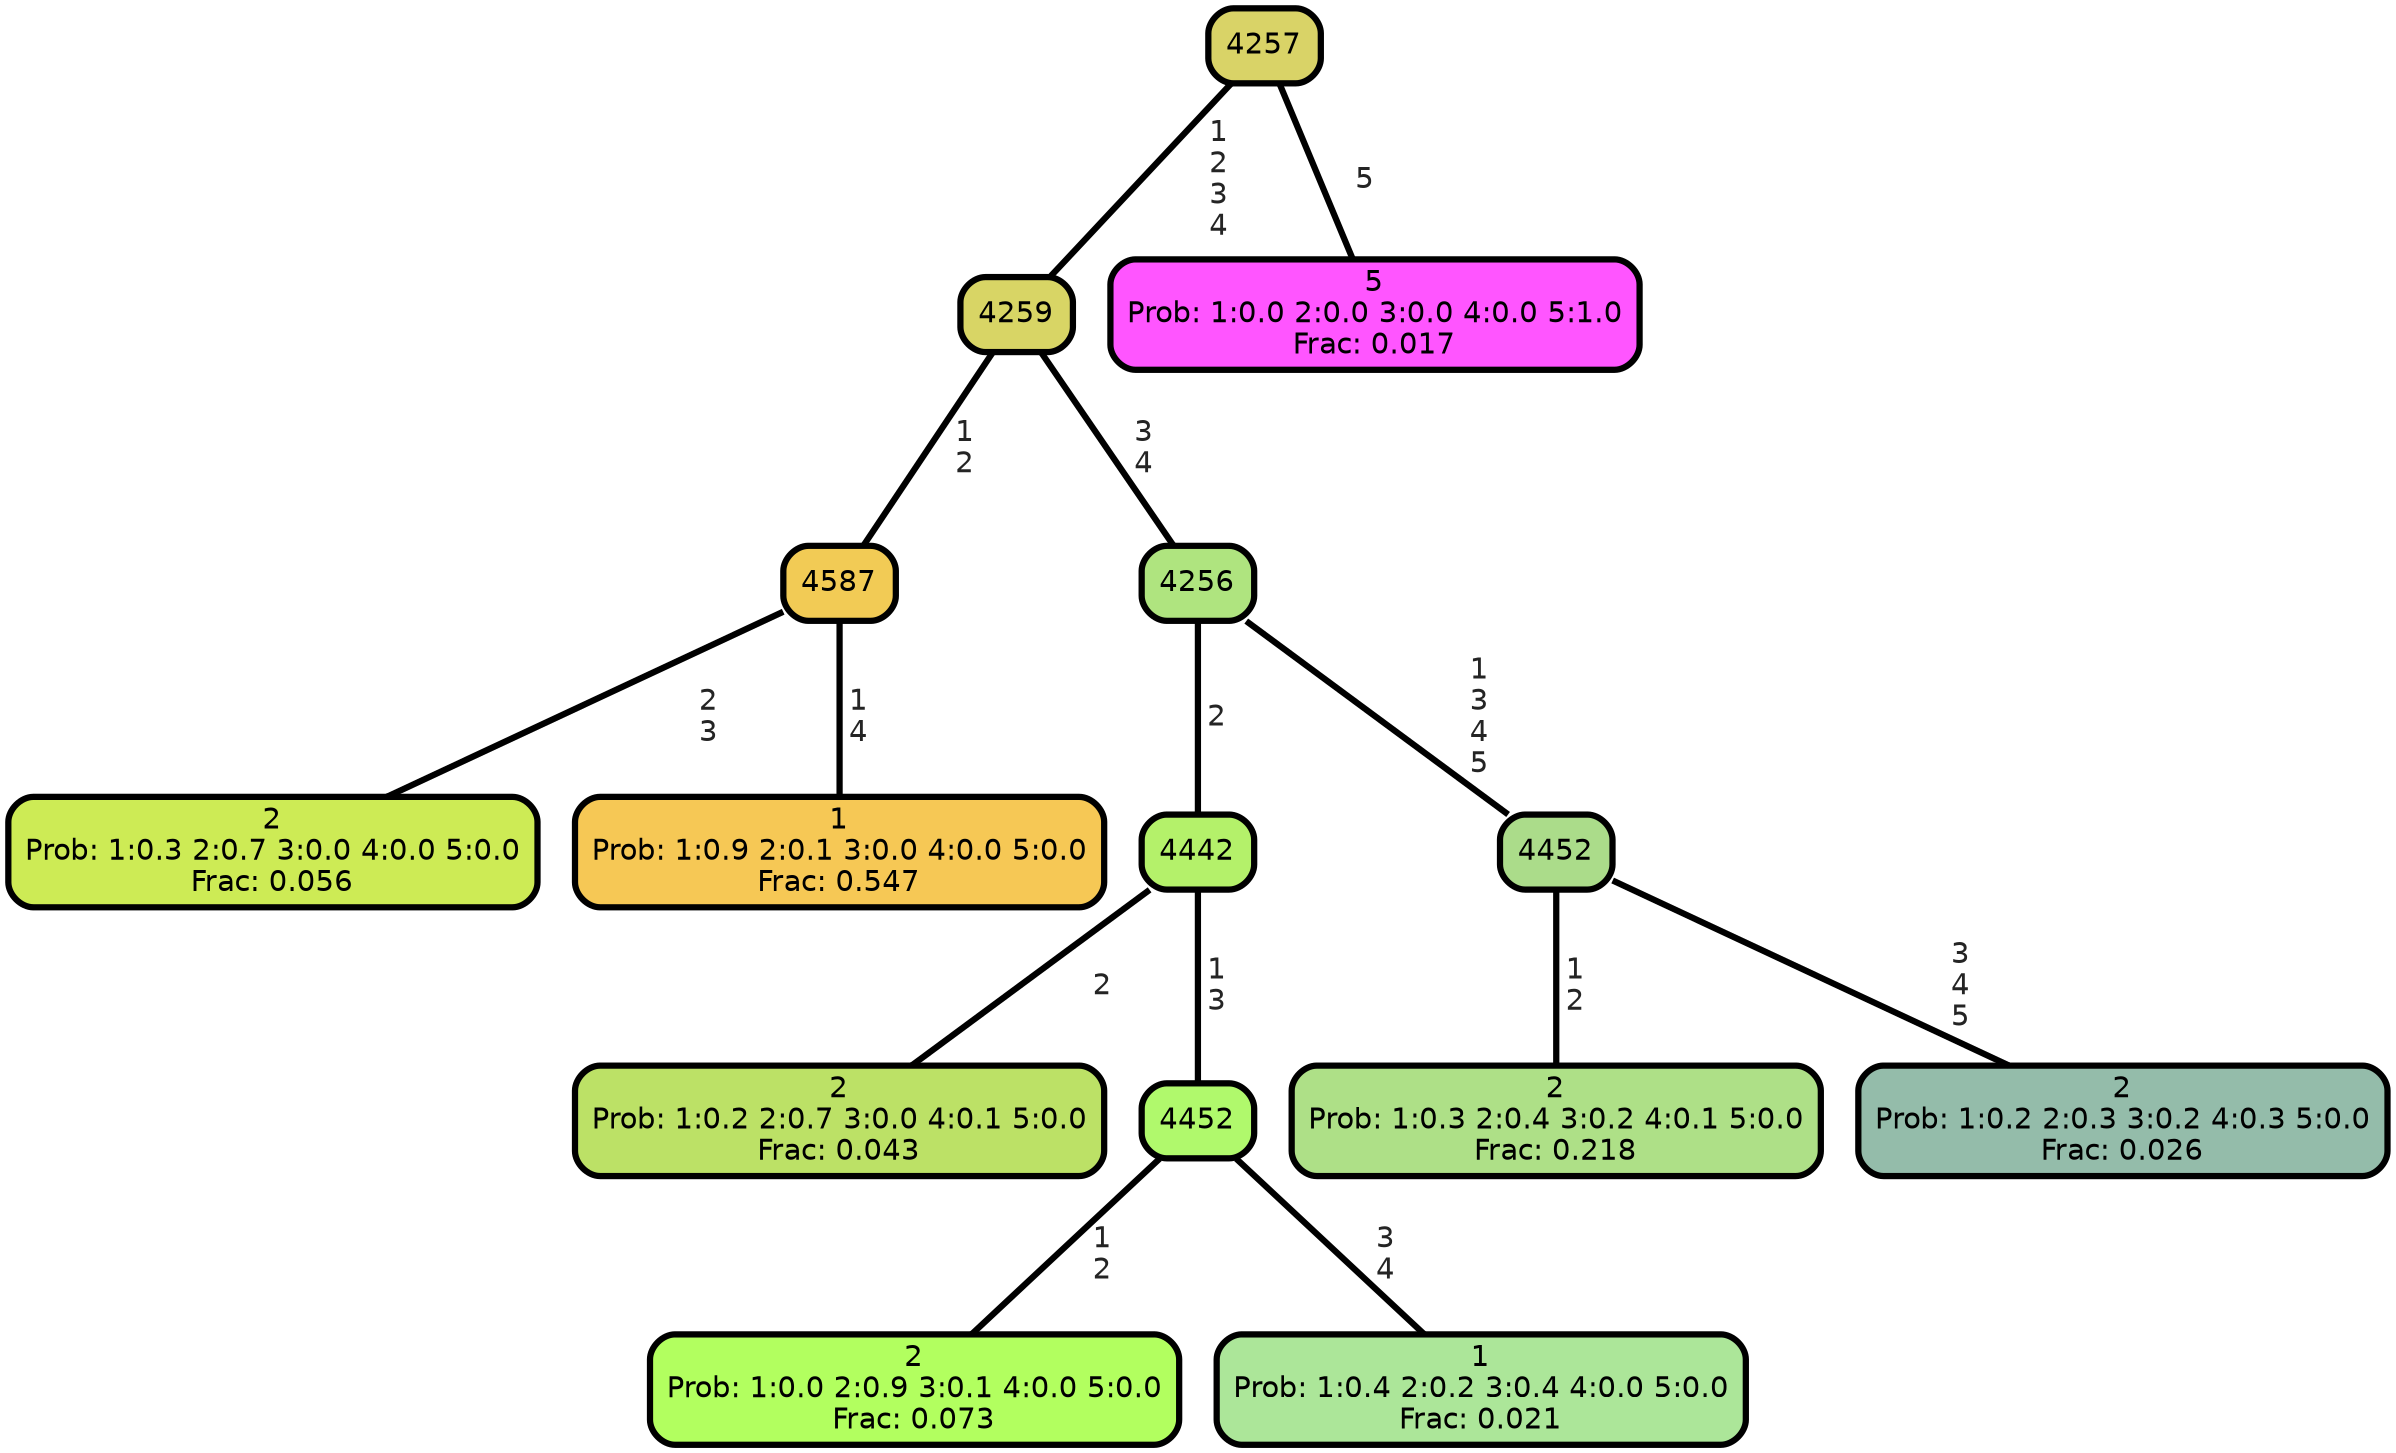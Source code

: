 graph Tree {
node [shape=box, style="filled, rounded",color="black",penwidth="3",fontcolor="black",                 fontname=helvetica] ;
graph [ranksep="0 equally", splines=straight,                 bgcolor=transparent, dpi=200] ;
edge [fontname=helvetica, fontweight=bold,fontcolor=grey14,color=black] ;
0 [label="2
Prob: 1:0.3 2:0.7 3:0.0 4:0.0 5:0.0
Frac: 0.056", fillcolor="#cdeb55"] ;
1 [label="4587", fillcolor="#f2cb55"] ;
2 [label="1
Prob: 1:0.9 2:0.1 3:0.0 4:0.0 5:0.0
Frac: 0.547", fillcolor="#f6c855"] ;
3 [label="4259", fillcolor="#d8d565"] ;
4 [label="2
Prob: 1:0.2 2:0.7 3:0.0 4:0.1 5:0.0
Frac: 0.043", fillcolor="#bce166"] ;
5 [label="4442", fillcolor="#b4f16a"] ;
6 [label="2
Prob: 1:0.0 2:0.9 3:0.1 4:0.0 5:0.0
Frac: 0.073", fillcolor="#b2ff5f"] ;
7 [label="4452", fillcolor="#b0f96c"] ;
8 [label="1
Prob: 1:0.4 2:0.2 3:0.4 4:0.0 5:0.0
Frac: 0.021", fillcolor="#ace699"] ;
9 [label="4256", fillcolor="#afe47f"] ;
10 [label="2
Prob: 1:0.3 2:0.4 3:0.2 4:0.1 5:0.0
Frac: 0.218", fillcolor="#aee087"] ;
11 [label="4452", fillcolor="#abdc8a"] ;
12 [label="2
Prob: 1:0.2 2:0.3 3:0.2 4:0.3 5:0.0
Frac: 0.026", fillcolor="#94bcaa"] ;
13 [label="4257", fillcolor="#d9d367"] ;
14 [label="5
Prob: 1:0.0 2:0.0 3:0.0 4:0.0 5:1.0
Frac: 0.017", fillcolor="#ff55ff"] ;
1 -- 0 [label=" 2\n 3",penwidth=3] ;
1 -- 2 [label=" 1\n 4",penwidth=3] ;
3 -- 1 [label=" 1\n 2",penwidth=3] ;
3 -- 9 [label=" 3\n 4",penwidth=3] ;
5 -- 4 [label=" 2",penwidth=3] ;
5 -- 7 [label=" 1\n 3",penwidth=3] ;
7 -- 6 [label=" 1\n 2",penwidth=3] ;
7 -- 8 [label=" 3\n 4",penwidth=3] ;
9 -- 5 [label=" 2",penwidth=3] ;
9 -- 11 [label=" 1\n 3\n 4\n 5",penwidth=3] ;
11 -- 10 [label=" 1\n 2",penwidth=3] ;
11 -- 12 [label=" 3\n 4\n 5",penwidth=3] ;
13 -- 3 [label=" 1\n 2\n 3\n 4",penwidth=3] ;
13 -- 14 [label=" 5",penwidth=3] ;
{rank = same;}}